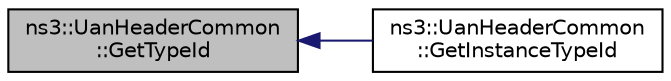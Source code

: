 digraph "ns3::UanHeaderCommon::GetTypeId"
{
  edge [fontname="Helvetica",fontsize="10",labelfontname="Helvetica",labelfontsize="10"];
  node [fontname="Helvetica",fontsize="10",shape=record];
  rankdir="LR";
  Node1 [label="ns3::UanHeaderCommon\l::GetTypeId",height=0.2,width=0.4,color="black", fillcolor="grey75", style="filled", fontcolor="black"];
  Node1 -> Node2 [dir="back",color="midnightblue",fontsize="10",style="solid"];
  Node2 [label="ns3::UanHeaderCommon\l::GetInstanceTypeId",height=0.2,width=0.4,color="black", fillcolor="white", style="filled",URL="$db/d24/classns3_1_1UanHeaderCommon.html#a519c07bd608a32a895110322200117ee"];
}
